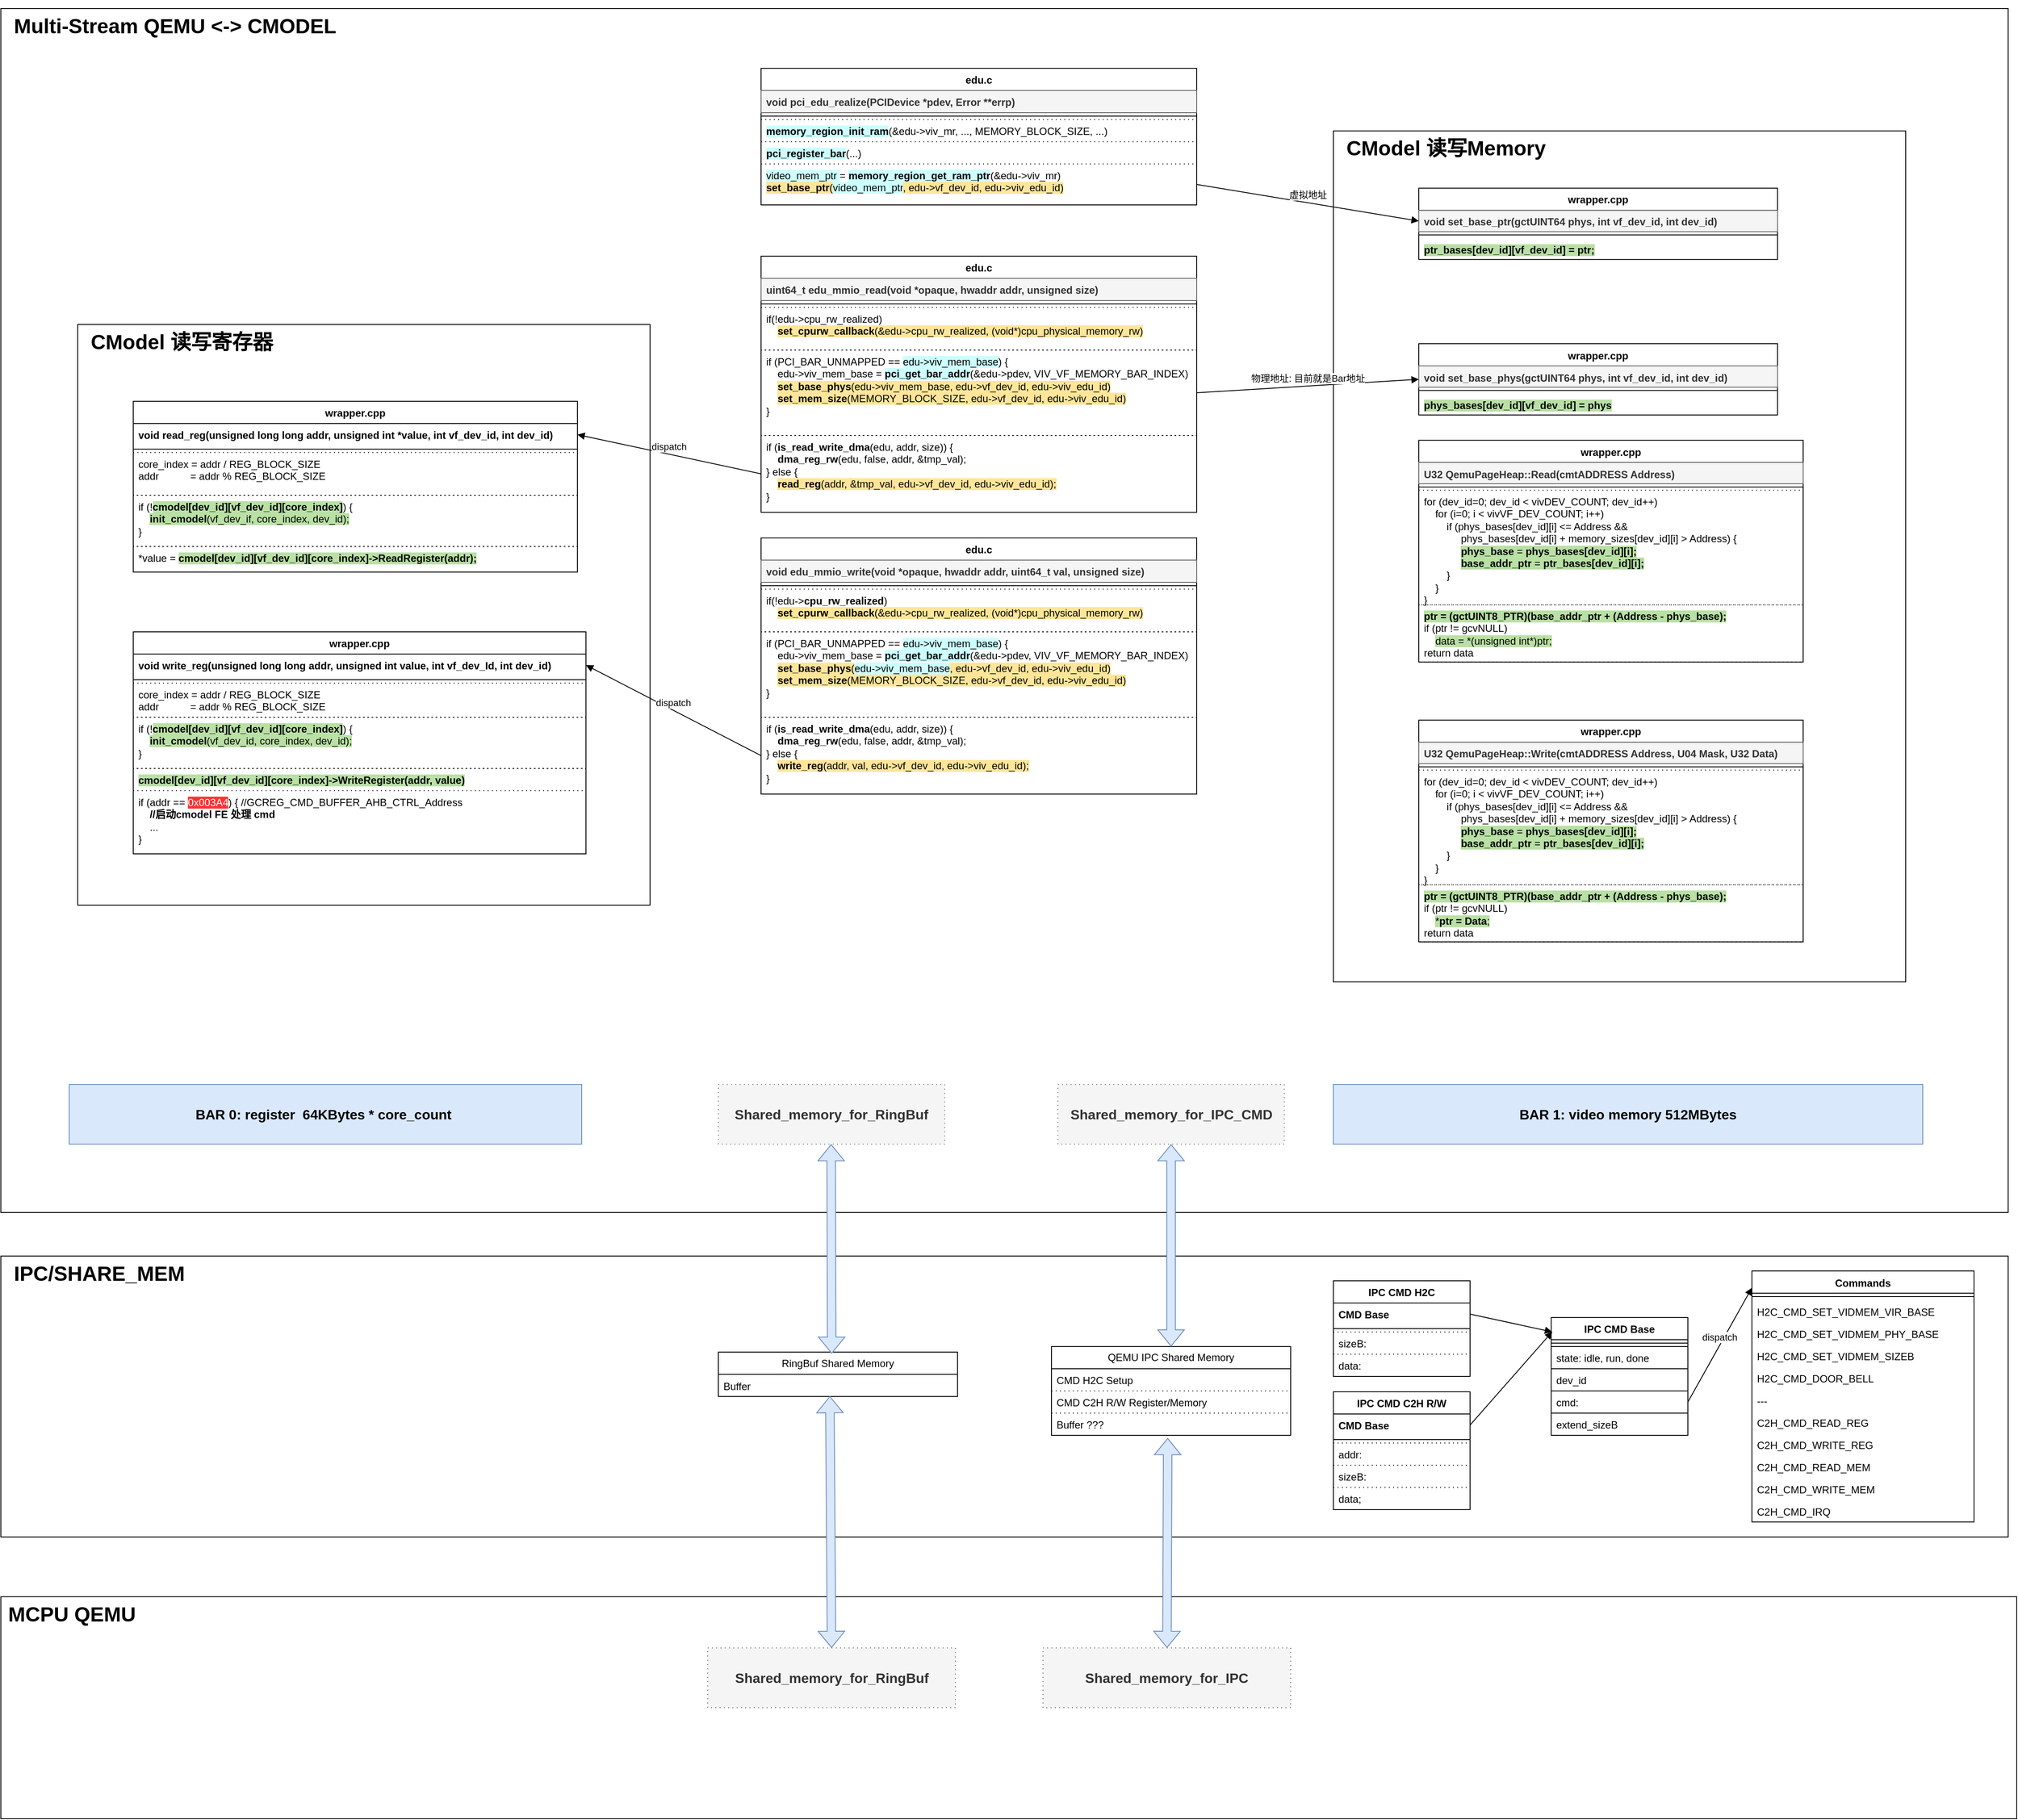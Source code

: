 <mxfile version="26.0.16">
  <diagram name="Page-1" id="O3RF_QSyXw5MkjXzJmDC">
    <mxGraphModel dx="3463" dy="3243" grid="1" gridSize="10" guides="1" tooltips="1" connect="1" arrows="1" fold="1" page="1" pageScale="1" pageWidth="850" pageHeight="1100" math="0" shadow="0">
      <root>
        <mxCell id="0" />
        <mxCell id="1" parent="0" />
        <mxCell id="B6jd7QzCgzBGUs_DWfSZ-144" value="&lt;b&gt;&lt;font style=&quot;font-size: 24px;&quot;&gt;&amp;nbsp; IPC/SHARE_MEM&lt;/font&gt;&lt;/b&gt;" style="html=1;whiteSpace=wrap;align=left;verticalAlign=top;" vertex="1" parent="1">
          <mxGeometry y="1271" width="2350" height="329" as="geometry" />
        </mxCell>
        <mxCell id="B6jd7QzCgzBGUs_DWfSZ-12" value="&lt;font style=&quot;font-size: 24px;&quot;&gt;&lt;b&gt;&amp;nbsp; Multi-Stream QEMU &amp;lt;-&amp;gt; CMODEL&lt;/b&gt;&lt;/font&gt;" style="html=1;whiteSpace=wrap;align=left;verticalAlign=top;movable=1;resizable=1;rotatable=1;deletable=1;editable=1;locked=0;connectable=1;" vertex="1" parent="1">
          <mxGeometry y="-190" width="2350" height="1410" as="geometry" />
        </mxCell>
        <mxCell id="B6jd7QzCgzBGUs_DWfSZ-2" value="edu.c" style="swimlane;fontStyle=1;align=center;verticalAlign=top;childLayout=stackLayout;horizontal=1;startSize=26;horizontalStack=0;resizeParent=1;resizeParentMax=0;resizeLast=0;collapsible=1;marginBottom=0;whiteSpace=wrap;html=1;" vertex="1" parent="1">
          <mxGeometry x="890" y="100" width="510" height="300" as="geometry" />
        </mxCell>
        <mxCell id="B6jd7QzCgzBGUs_DWfSZ-3" value="&lt;b&gt;uint64_t edu_mmio_read(void *opaque, hwaddr addr, unsigned size)&amp;nbsp;&lt;/b&gt;" style="text;strokeColor=#666666;fillColor=#f5f5f5;align=left;verticalAlign=top;spacingLeft=4;spacingRight=4;overflow=hidden;rotatable=0;points=[[0,0.5],[1,0.5]];portConstraint=eastwest;whiteSpace=wrap;html=1;fontColor=#333333;" vertex="1" parent="B6jd7QzCgzBGUs_DWfSZ-2">
          <mxGeometry y="26" width="510" height="26" as="geometry" />
        </mxCell>
        <mxCell id="B6jd7QzCgzBGUs_DWfSZ-4" value="" style="line;strokeWidth=1;fillColor=none;align=left;verticalAlign=middle;spacingTop=-1;spacingLeft=3;spacingRight=3;rotatable=0;labelPosition=right;points=[];portConstraint=eastwest;strokeColor=inherit;" vertex="1" parent="B6jd7QzCgzBGUs_DWfSZ-2">
          <mxGeometry y="52" width="510" height="8" as="geometry" />
        </mxCell>
        <mxCell id="B6jd7QzCgzBGUs_DWfSZ-6" value="if(!edu-&amp;gt;cpu_rw_realized)&amp;nbsp;&lt;div&gt;&amp;nbsp; &amp;nbsp; &lt;span style=&quot;background-color: rgb(255, 229, 153);&quot;&gt;&lt;b style=&quot;&quot;&gt;set_cpurw_callback&lt;/b&gt;(&amp;amp;edu-&amp;gt;cpu_rw_realized, (void*)cpu_physical_memory_rw)&lt;/span&gt;&lt;/div&gt;" style="text;strokeColor=default;fillColor=none;align=left;verticalAlign=top;spacingLeft=4;spacingRight=4;overflow=hidden;rotatable=0;points=[[0,0.5],[1,0.5]];portConstraint=eastwest;whiteSpace=wrap;html=1;dashed=1;dashPattern=1 4;" vertex="1" parent="B6jd7QzCgzBGUs_DWfSZ-2">
          <mxGeometry y="60" width="510" height="50" as="geometry" />
        </mxCell>
        <mxCell id="B6jd7QzCgzBGUs_DWfSZ-5" value="if (PCI_BAR_UNMAPPED == &lt;span style=&quot;background-color: light-dark(rgb(204, 255, 255), rgb(33, 66, 16));&quot;&gt;edu-&amp;gt;viv_mem_base&lt;/span&gt;) {&lt;div&gt;&amp;nbsp; &amp;nbsp; &lt;span&gt;edu-&amp;gt;viv_mem_base = &lt;b style=&quot;background-color: light-dark(rgb(204, 255, 255), rgb(33, 66, 16));&quot;&gt;pci_get_bar_addr&lt;/b&gt;(&amp;amp;edu-&amp;gt;pdev, VIV_VF_MEMORY_BAR_INDEX)&lt;br&gt;&lt;span&gt;&amp;nbsp; &amp;nbsp; &lt;span style=&quot;background-color: rgb(255, 229, 153);&quot;&gt;&lt;b&gt;set_base_phys&lt;/b&gt;(edu-&amp;gt;viv_mem_base, edu-&amp;gt;vf_dev_id, edu-&amp;gt;viv_edu_id)&lt;/span&gt;&lt;/span&gt;&lt;/span&gt;&lt;/div&gt;&lt;div&gt;&amp;nbsp; &amp;nbsp; &lt;span style=&quot;background-color: rgb(255, 229, 153);&quot;&gt;&lt;b&gt;set_mem_size&lt;/b&gt;(MEMORY_BLOCK_SIZE, edu-&amp;gt;vf_dev_id, edu-&amp;gt;viv_edu_id)&lt;/span&gt;&lt;/div&gt;&lt;div&gt;}&lt;/div&gt;" style="text;strokeColor=default;fillColor=none;align=left;verticalAlign=top;spacingLeft=4;spacingRight=4;overflow=hidden;rotatable=0;points=[[0,0.5],[1,0.5]];portConstraint=eastwest;whiteSpace=wrap;html=1;dashed=1;dashPattern=1 4;" vertex="1" parent="B6jd7QzCgzBGUs_DWfSZ-2">
          <mxGeometry y="110" width="510" height="100" as="geometry" />
        </mxCell>
        <mxCell id="B6jd7QzCgzBGUs_DWfSZ-7" value="if (&lt;b&gt;is_read_write_dma&lt;/b&gt;(edu, addr, size)) {&lt;div&gt;&amp;nbsp; &amp;nbsp; &lt;b&gt;dma_reg_rw&lt;/b&gt;(edu, false, addr, &amp;amp;tmp_val);&lt;/div&gt;&lt;div&gt;} else {&lt;/div&gt;&lt;div&gt;&amp;nbsp; &amp;nbsp; &lt;span style=&quot;background-color: rgb(255, 229, 153);&quot;&gt;&lt;b style=&quot;&quot;&gt;read_reg&lt;/b&gt;(addr, &amp;amp;tmp_val, edu-&amp;gt;vf_dev_id, edu-&amp;gt;viv_edu_id);&lt;/span&gt;&lt;/div&gt;&lt;div&gt;}&lt;/div&gt;&lt;div&gt;&lt;br&gt;&lt;/div&gt;&lt;div&gt;&lt;br&gt;&lt;/div&gt;" style="text;strokeColor=default;fillColor=none;align=left;verticalAlign=top;spacingLeft=4;spacingRight=4;overflow=hidden;rotatable=0;points=[[0,0.5],[1,0.5]];portConstraint=eastwest;whiteSpace=wrap;html=1;dashed=1;dashPattern=1 4;" vertex="1" parent="B6jd7QzCgzBGUs_DWfSZ-2">
          <mxGeometry y="210" width="510" height="90" as="geometry" />
        </mxCell>
        <mxCell id="B6jd7QzCgzBGUs_DWfSZ-15" value="edu.c" style="swimlane;fontStyle=1;align=center;verticalAlign=top;childLayout=stackLayout;horizontal=1;startSize=26;horizontalStack=0;resizeParent=1;resizeParentMax=0;resizeLast=0;collapsible=1;marginBottom=0;whiteSpace=wrap;html=1;" vertex="1" parent="1">
          <mxGeometry x="890" y="430" width="510" height="300" as="geometry" />
        </mxCell>
        <mxCell id="B6jd7QzCgzBGUs_DWfSZ-16" value="&lt;b&gt;void edu_mmio_write(void *opaque, hwaddr addr, uint64_t val, unsigned size)&amp;nbsp;&lt;/b&gt;" style="text;strokeColor=#666666;fillColor=#f5f5f5;align=left;verticalAlign=top;spacingLeft=4;spacingRight=4;overflow=hidden;rotatable=0;points=[[0,0.5],[1,0.5]];portConstraint=eastwest;whiteSpace=wrap;html=1;fontColor=#333333;" vertex="1" parent="B6jd7QzCgzBGUs_DWfSZ-15">
          <mxGeometry y="26" width="510" height="26" as="geometry" />
        </mxCell>
        <mxCell id="B6jd7QzCgzBGUs_DWfSZ-17" value="" style="line;strokeWidth=1;fillColor=none;align=left;verticalAlign=middle;spacingTop=-1;spacingLeft=3;spacingRight=3;rotatable=0;labelPosition=right;points=[];portConstraint=eastwest;strokeColor=inherit;" vertex="1" parent="B6jd7QzCgzBGUs_DWfSZ-15">
          <mxGeometry y="52" width="510" height="8" as="geometry" />
        </mxCell>
        <mxCell id="B6jd7QzCgzBGUs_DWfSZ-18" value="if(!edu-&amp;gt;&lt;b&gt;cpu_rw_realized&lt;/b&gt;)&amp;nbsp;&lt;div&gt;&amp;nbsp; &amp;nbsp; &lt;span style=&quot;background-color: rgb(255, 229, 153);&quot;&gt;&lt;b style=&quot;&quot;&gt;set_cpurw_callback&lt;/b&gt;(&amp;amp;edu-&amp;gt;cpu_rw_realized, (void*)cpu_physical_memory_rw)&lt;/span&gt;&lt;/div&gt;" style="text;strokeColor=default;fillColor=none;align=left;verticalAlign=top;spacingLeft=4;spacingRight=4;overflow=hidden;rotatable=0;points=[[0,0.5],[1,0.5]];portConstraint=eastwest;whiteSpace=wrap;html=1;dashed=1;dashPattern=1 4;" vertex="1" parent="B6jd7QzCgzBGUs_DWfSZ-15">
          <mxGeometry y="60" width="510" height="50" as="geometry" />
        </mxCell>
        <mxCell id="B6jd7QzCgzBGUs_DWfSZ-19" value="if (PCI_BAR_UNMAPPED == &lt;span style=&quot;background-color: light-dark(rgb(204, 255, 255), rgb(33, 66, 16));&quot;&gt;edu-&amp;gt;viv_mem_base&lt;/span&gt;) {&lt;div&gt;&amp;nbsp; &amp;nbsp; &lt;span&gt;edu-&amp;gt;viv_mem_base = &lt;b style=&quot;background-color: light-dark(rgb(204, 255, 255), rgb(33, 66, 16));&quot;&gt;pci_get_bar_addr&lt;/b&gt;(&amp;amp;edu-&amp;gt;pdev, VIV_VF_MEMORY_BAR_INDEX)&lt;br&gt;&amp;nbsp; &amp;nbsp; &lt;span style=&quot;background-color: rgb(255, 229, 153);&quot;&gt;&lt;b&gt;set_base_phys&lt;/b&gt;(&lt;/span&gt;&lt;span style=&quot;background-color: light-dark(rgb(204, 255, 255), rgb(33, 66, 16));&quot;&gt;edu-&amp;gt;viv_mem_base&lt;/span&gt;&lt;span style=&quot;background-color: rgb(255, 229, 153);&quot;&gt;, edu-&amp;gt;vf_dev_id, edu-&amp;gt;viv_edu_id)&lt;/span&gt;&lt;/span&gt;&lt;/div&gt;&lt;div&gt;&amp;nbsp; &amp;nbsp; &lt;span style=&quot;background-color: rgb(255, 229, 153);&quot;&gt;&lt;b&gt;set_mem_size&lt;/b&gt;(MEMORY_BLOCK_SIZE, edu-&amp;gt;vf_dev_id, edu-&amp;gt;viv_edu_id)&lt;/span&gt;&lt;/div&gt;&lt;div&gt;}&lt;/div&gt;" style="text;strokeColor=default;fillColor=none;align=left;verticalAlign=top;spacingLeft=4;spacingRight=4;overflow=hidden;rotatable=0;points=[[0,0.5],[1,0.5]];portConstraint=eastwest;whiteSpace=wrap;html=1;dashed=1;dashPattern=1 4;" vertex="1" parent="B6jd7QzCgzBGUs_DWfSZ-15">
          <mxGeometry y="110" width="510" height="100" as="geometry" />
        </mxCell>
        <mxCell id="B6jd7QzCgzBGUs_DWfSZ-20" value="if (&lt;b&gt;is_read_write_dma&lt;/b&gt;(edu, addr, size)) {&lt;div&gt;&amp;nbsp; &amp;nbsp; &lt;b&gt;dma_reg_rw&lt;/b&gt;(edu, false, addr, &amp;amp;tmp_val);&lt;/div&gt;&lt;div&gt;} else {&lt;/div&gt;&lt;div&gt;&amp;nbsp; &amp;nbsp; &lt;span style=&quot;background-color: rgb(255, 229, 153);&quot;&gt;&lt;b style=&quot;&quot;&gt;write_reg&lt;/b&gt;(addr, val, edu-&amp;gt;vf_dev_id, edu-&amp;gt;viv_edu_id);&lt;/span&gt;&lt;/div&gt;&lt;div&gt;}&lt;/div&gt;&lt;div&gt;&lt;br&gt;&lt;/div&gt;&lt;div&gt;&lt;br&gt;&lt;/div&gt;" style="text;strokeColor=default;fillColor=none;align=left;verticalAlign=top;spacingLeft=4;spacingRight=4;overflow=hidden;rotatable=0;points=[[0,0.5],[1,0.5]];portConstraint=eastwest;whiteSpace=wrap;html=1;dashed=1;dashPattern=1 4;" vertex="1" parent="B6jd7QzCgzBGUs_DWfSZ-15">
          <mxGeometry y="210" width="510" height="90" as="geometry" />
        </mxCell>
        <mxCell id="B6jd7QzCgzBGUs_DWfSZ-52" value="&lt;font style=&quot;font-size: 16px;&quot;&gt;&lt;b&gt;BAR 0: register&amp;nbsp; 64KBytes * core_count&amp;nbsp;&lt;/b&gt;&lt;/font&gt;" style="html=1;whiteSpace=wrap;fillColor=#dae8fc;strokeColor=#6c8ebf;" vertex="1" parent="1">
          <mxGeometry x="80" y="1070" width="600" height="70" as="geometry" />
        </mxCell>
        <mxCell id="B6jd7QzCgzBGUs_DWfSZ-53" value="&lt;font style=&quot;font-size: 16px;&quot;&gt;&lt;b&gt;BAR 1: video memory 512MBytes&lt;/b&gt;&lt;/font&gt;" style="html=1;whiteSpace=wrap;fillColor=#dae8fc;strokeColor=#6c8ebf;" vertex="1" parent="1">
          <mxGeometry x="1560" y="1070" width="690" height="70" as="geometry" />
        </mxCell>
        <mxCell id="B6jd7QzCgzBGUs_DWfSZ-55" value="edu.c" style="swimlane;fontStyle=1;align=center;verticalAlign=top;childLayout=stackLayout;horizontal=1;startSize=26;horizontalStack=0;resizeParent=1;resizeParentMax=0;resizeLast=0;collapsible=1;marginBottom=0;whiteSpace=wrap;html=1;" vertex="1" parent="1">
          <mxGeometry x="890" y="-120" width="510" height="160" as="geometry" />
        </mxCell>
        <mxCell id="B6jd7QzCgzBGUs_DWfSZ-56" value="&lt;b&gt;void pci_edu_realize(PCIDevice *pdev, Error **errp)&lt;/b&gt;" style="text;strokeColor=#666666;fillColor=#f5f5f5;align=left;verticalAlign=top;spacingLeft=4;spacingRight=4;overflow=hidden;rotatable=0;points=[[0,0.5],[1,0.5]];portConstraint=eastwest;whiteSpace=wrap;html=1;fontColor=#333333;" vertex="1" parent="B6jd7QzCgzBGUs_DWfSZ-55">
          <mxGeometry y="26" width="510" height="26" as="geometry" />
        </mxCell>
        <mxCell id="B6jd7QzCgzBGUs_DWfSZ-57" value="" style="line;strokeWidth=1;fillColor=none;align=left;verticalAlign=middle;spacingTop=-1;spacingLeft=3;spacingRight=3;rotatable=0;labelPosition=right;points=[];portConstraint=eastwest;strokeColor=inherit;" vertex="1" parent="B6jd7QzCgzBGUs_DWfSZ-55">
          <mxGeometry y="52" width="510" height="8" as="geometry" />
        </mxCell>
        <mxCell id="B6jd7QzCgzBGUs_DWfSZ-58" value="&lt;span style=&quot;background-color: light-dark(rgb(204, 255, 255), rgb(33, 66, 16));&quot;&gt;&lt;b&gt;memory_region_init_ram&lt;/b&gt;&lt;/span&gt;(&amp;amp;edu-&amp;gt;viv_mr, ..., MEMORY_BLOCK_SIZE, ...)" style="text;strokeColor=default;fillColor=none;align=left;verticalAlign=top;spacingLeft=4;spacingRight=4;overflow=hidden;rotatable=0;points=[[0,0.5],[1,0.5]];portConstraint=eastwest;whiteSpace=wrap;html=1;dashed=1;dashPattern=1 4;" vertex="1" parent="B6jd7QzCgzBGUs_DWfSZ-55">
          <mxGeometry y="60" width="510" height="26" as="geometry" />
        </mxCell>
        <mxCell id="B6jd7QzCgzBGUs_DWfSZ-59" value="&lt;b style=&quot;background-color: light-dark(rgb(204, 255, 255), rgb(33, 66, 16));&quot;&gt;pci_register_bar&lt;/b&gt;(...)" style="text;strokeColor=default;fillColor=none;align=left;verticalAlign=top;spacingLeft=4;spacingRight=4;overflow=hidden;rotatable=0;points=[[0,0.5],[1,0.5]];portConstraint=eastwest;whiteSpace=wrap;html=1;dashed=1;dashPattern=1 4;" vertex="1" parent="B6jd7QzCgzBGUs_DWfSZ-55">
          <mxGeometry y="86" width="510" height="26" as="geometry" />
        </mxCell>
        <mxCell id="B6jd7QzCgzBGUs_DWfSZ-60" value="&lt;span style=&quot;background-color: light-dark(rgb(204, 255, 255), rgb(33, 66, 16));&quot;&gt;video_mem_ptr &lt;/span&gt;= &lt;span style=&quot;background-color: light-dark(rgb(204, 255, 255), rgb(33, 66, 16));&quot;&gt;&lt;b&gt;memory_region_get_ram_ptr&lt;/b&gt;&lt;/span&gt;(&amp;amp;edu-&amp;gt;viv_mr)&lt;div&gt;&lt;span style=&quot;background-color: rgb(255, 229, 153);&quot;&gt;&lt;b style=&quot;&quot;&gt;set_base_ptr&lt;/b&gt;(&lt;/span&gt;&lt;span style=&quot;background-color: light-dark(rgb(204, 255, 255), rgb(33, 66, 16));&quot;&gt;video_mem_ptr&lt;/span&gt;&lt;span style=&quot;background-color: rgb(255, 229, 153);&quot;&gt;, edu-&amp;gt;vf_dev_id, edu-&amp;gt;viv_edu_id)&lt;/span&gt;&lt;/div&gt;" style="text;strokeColor=default;fillColor=none;align=left;verticalAlign=top;spacingLeft=4;spacingRight=4;overflow=hidden;rotatable=0;points=[[0,0.5],[1,0.5]];portConstraint=eastwest;whiteSpace=wrap;html=1;dashed=1;dashPattern=1 4;" vertex="1" parent="B6jd7QzCgzBGUs_DWfSZ-55">
          <mxGeometry y="112" width="510" height="48" as="geometry" />
        </mxCell>
        <mxCell id="B6jd7QzCgzBGUs_DWfSZ-76" value="&lt;b&gt;&lt;font style=&quot;font-size: 24px;&quot;&gt;&amp;nbsp;MCPU QEMU&lt;/font&gt;&lt;/b&gt;" style="html=1;whiteSpace=wrap;align=left;verticalAlign=top;" vertex="1" parent="1">
          <mxGeometry y="1670" width="2360" height="260" as="geometry" />
        </mxCell>
        <mxCell id="B6jd7QzCgzBGUs_DWfSZ-78" value="QEMU IPC Shared Memory" style="swimlane;fontStyle=0;childLayout=stackLayout;horizontal=1;startSize=26;horizontalStack=0;resizeParent=1;resizeParentMax=0;resizeLast=0;collapsible=1;marginBottom=0;whiteSpace=wrap;html=1;" vertex="1" parent="1">
          <mxGeometry x="1230" y="1377" width="280" height="104" as="geometry" />
        </mxCell>
        <mxCell id="B6jd7QzCgzBGUs_DWfSZ-79" value="CMD H2C Setup" style="text;strokeColor=default;fillColor=none;align=left;verticalAlign=top;spacingLeft=4;spacingRight=4;overflow=hidden;rotatable=0;points=[[0,0.5],[1,0.5]];portConstraint=eastwest;whiteSpace=wrap;html=1;dashed=1;dashPattern=1 4;" vertex="1" parent="B6jd7QzCgzBGUs_DWfSZ-78">
          <mxGeometry y="26" width="280" height="26" as="geometry" />
        </mxCell>
        <mxCell id="B6jd7QzCgzBGUs_DWfSZ-82" value="CMD C2H R/W Register/Memory" style="text;strokeColor=default;fillColor=none;align=left;verticalAlign=top;spacingLeft=4;spacingRight=4;overflow=hidden;rotatable=0;points=[[0,0.5],[1,0.5]];portConstraint=eastwest;whiteSpace=wrap;html=1;dashed=1;dashPattern=1 4;" vertex="1" parent="B6jd7QzCgzBGUs_DWfSZ-78">
          <mxGeometry y="52" width="280" height="26" as="geometry" />
        </mxCell>
        <mxCell id="B6jd7QzCgzBGUs_DWfSZ-81" value="Buffer ???" style="text;strokeColor=default;fillColor=none;align=left;verticalAlign=top;spacingLeft=4;spacingRight=4;overflow=hidden;rotatable=0;points=[[0,0.5],[1,0.5]];portConstraint=eastwest;whiteSpace=wrap;html=1;dashed=1;dashPattern=1 4;" vertex="1" parent="B6jd7QzCgzBGUs_DWfSZ-78">
          <mxGeometry y="78" width="280" height="26" as="geometry" />
        </mxCell>
        <mxCell id="B6jd7QzCgzBGUs_DWfSZ-38" value="&lt;font style=&quot;font-size: 24px;&quot;&gt;&lt;b&gt;&amp;nbsp; CModel 读写寄存器&lt;/b&gt;&lt;/font&gt;" style="html=1;whiteSpace=wrap;movable=1;resizable=1;rotatable=1;deletable=1;editable=1;locked=0;connectable=1;align=left;verticalAlign=top;" vertex="1" parent="1">
          <mxGeometry x="90" y="180" width="670" height="680" as="geometry" />
        </mxCell>
        <mxCell id="B6jd7QzCgzBGUs_DWfSZ-22" value="wrapper.cpp" style="swimlane;fontStyle=1;align=center;verticalAlign=top;childLayout=stackLayout;horizontal=1;startSize=26;horizontalStack=0;resizeParent=1;resizeParentMax=0;resizeLast=0;collapsible=1;marginBottom=0;whiteSpace=wrap;html=1;" vertex="1" parent="1">
          <mxGeometry x="155" y="270" width="520" height="200" as="geometry" />
        </mxCell>
        <mxCell id="B6jd7QzCgzBGUs_DWfSZ-23" value="&lt;b&gt;void read_reg(unsigned long long addr, unsigned int *value, int vf_dev_id, int dev_id)&lt;/b&gt;" style="text;strokeColor=none;fillColor=none;align=left;verticalAlign=top;spacingLeft=4;spacingRight=4;overflow=hidden;rotatable=0;points=[[0,0.5],[1,0.5]];portConstraint=eastwest;whiteSpace=wrap;html=1;" vertex="1" parent="B6jd7QzCgzBGUs_DWfSZ-22">
          <mxGeometry y="26" width="520" height="26" as="geometry" />
        </mxCell>
        <mxCell id="B6jd7QzCgzBGUs_DWfSZ-24" value="" style="line;strokeWidth=1;fillColor=none;align=left;verticalAlign=middle;spacingTop=-1;spacingLeft=3;spacingRight=3;rotatable=0;labelPosition=right;points=[];portConstraint=eastwest;strokeColor=inherit;" vertex="1" parent="B6jd7QzCgzBGUs_DWfSZ-22">
          <mxGeometry y="52" width="520" height="8" as="geometry" />
        </mxCell>
        <mxCell id="B6jd7QzCgzBGUs_DWfSZ-25" value="core_index = addr / REG_BLOCK_SIZE&lt;div&gt;addr&amp;nbsp; &amp;nbsp; &amp;nbsp; &amp;nbsp; &amp;nbsp; &amp;nbsp;= addr % REG_BLOCK_SIZE&lt;/div&gt;" style="text;strokeColor=default;fillColor=none;align=left;verticalAlign=top;spacingLeft=4;spacingRight=4;overflow=hidden;rotatable=0;points=[[0,0.5],[1,0.5]];portConstraint=eastwest;whiteSpace=wrap;html=1;dashed=1;dashPattern=1 4;" vertex="1" parent="B6jd7QzCgzBGUs_DWfSZ-22">
          <mxGeometry y="60" width="520" height="50" as="geometry" />
        </mxCell>
        <mxCell id="B6jd7QzCgzBGUs_DWfSZ-26" value="if (!&lt;b style=&quot;background-color: rgb(185, 224, 165);&quot;&gt;cmodel[dev_id][vf_dev_id][core_index]&lt;/b&gt;) {&lt;div&gt;&amp;nbsp; &amp;nbsp; &lt;span style=&quot;background-color: rgb(185, 224, 165);&quot;&gt;&lt;b&gt;init_cmodel&lt;/b&gt;(vf_dev_if, core_index, dev_id);&lt;/span&gt;&lt;/div&gt;&lt;div&gt;}&lt;/div&gt;" style="text;strokeColor=default;fillColor=none;align=left;verticalAlign=top;spacingLeft=4;spacingRight=4;overflow=hidden;rotatable=0;points=[[0,0.5],[1,0.5]];portConstraint=eastwest;whiteSpace=wrap;html=1;dashed=1;dashPattern=1 4;" vertex="1" parent="B6jd7QzCgzBGUs_DWfSZ-22">
          <mxGeometry y="110" width="520" height="60" as="geometry" />
        </mxCell>
        <mxCell id="B6jd7QzCgzBGUs_DWfSZ-28" value="*value = &lt;font style=&quot;color: rgb(0, 0, 0); background-color: rgb(185, 224, 165);&quot;&gt;&lt;b&gt;cmodel[dev_id][vf_dev_id][core_index]-&amp;gt;ReadRegister(addr);&lt;/b&gt;&lt;/font&gt;" style="text;strokeColor=default;fillColor=none;align=left;verticalAlign=top;spacingLeft=4;spacingRight=4;overflow=hidden;rotatable=0;points=[[0,0.5],[1,0.5]];portConstraint=eastwest;whiteSpace=wrap;html=1;dashed=1;dashPattern=1 4;" vertex="1" parent="B6jd7QzCgzBGUs_DWfSZ-22">
          <mxGeometry y="170" width="520" height="30" as="geometry" />
        </mxCell>
        <mxCell id="B6jd7QzCgzBGUs_DWfSZ-30" value="wrapper.cpp" style="swimlane;fontStyle=1;align=center;verticalAlign=top;childLayout=stackLayout;horizontal=1;startSize=26;horizontalStack=0;resizeParent=1;resizeParentMax=0;resizeLast=0;collapsible=1;marginBottom=0;whiteSpace=wrap;html=1;" vertex="1" parent="1">
          <mxGeometry x="155" y="540" width="530" height="260" as="geometry" />
        </mxCell>
        <mxCell id="B6jd7QzCgzBGUs_DWfSZ-31" value="&lt;b&gt;void write_reg(unsigned long long addr, unsigned int value, int vf_dev_Id, int dev_id)&lt;/b&gt;" style="text;strokeColor=none;fillColor=none;align=left;verticalAlign=top;spacingLeft=4;spacingRight=4;overflow=hidden;rotatable=0;points=[[0,0.5],[1,0.5]];portConstraint=eastwest;whiteSpace=wrap;html=1;" vertex="1" parent="B6jd7QzCgzBGUs_DWfSZ-30">
          <mxGeometry y="26" width="530" height="26" as="geometry" />
        </mxCell>
        <mxCell id="B6jd7QzCgzBGUs_DWfSZ-32" value="" style="line;strokeWidth=1;fillColor=none;align=left;verticalAlign=middle;spacingTop=-1;spacingLeft=3;spacingRight=3;rotatable=0;labelPosition=right;points=[];portConstraint=eastwest;strokeColor=inherit;" vertex="1" parent="B6jd7QzCgzBGUs_DWfSZ-30">
          <mxGeometry y="52" width="530" height="8" as="geometry" />
        </mxCell>
        <mxCell id="B6jd7QzCgzBGUs_DWfSZ-33" value="core_index = addr / REG_BLOCK_SIZE&lt;div&gt;addr&amp;nbsp; &amp;nbsp; &amp;nbsp; &amp;nbsp; &amp;nbsp; &amp;nbsp;= addr % REG_BLOCK_SIZE&lt;/div&gt;" style="text;strokeColor=default;fillColor=none;align=left;verticalAlign=top;spacingLeft=4;spacingRight=4;overflow=hidden;rotatable=0;points=[[0,0.5],[1,0.5]];portConstraint=eastwest;whiteSpace=wrap;html=1;dashed=1;dashPattern=1 4;" vertex="1" parent="B6jd7QzCgzBGUs_DWfSZ-30">
          <mxGeometry y="60" width="530" height="40" as="geometry" />
        </mxCell>
        <mxCell id="B6jd7QzCgzBGUs_DWfSZ-35" value="if (!&lt;b style=&quot;background-color: rgb(185, 224, 165);&quot;&gt;cmodel[dev_id][vf_dev_id][core_index]&lt;/b&gt;) {&lt;br&gt;&amp;nbsp; &amp;nbsp; &lt;span style=&quot;background-color: rgb(185, 224, 165);&quot;&gt;&lt;b style=&quot;&quot;&gt;init_cmodel&lt;/b&gt;(vf_dev_id, core_index, dev_id);&lt;/span&gt;&lt;br&gt;}" style="text;strokeColor=default;fillColor=none;align=left;verticalAlign=top;spacingLeft=4;spacingRight=4;overflow=hidden;rotatable=0;points=[[0,0.5],[1,0.5]];portConstraint=eastwest;whiteSpace=wrap;html=1;dashed=1;dashPattern=1 4;" vertex="1" parent="B6jd7QzCgzBGUs_DWfSZ-30">
          <mxGeometry y="100" width="530" height="60" as="geometry" />
        </mxCell>
        <mxCell id="B6jd7QzCgzBGUs_DWfSZ-36" value="&lt;b style=&quot;background-color: rgb(185, 224, 165);&quot;&gt;cmodel[dev_id][vf_dev_id][core_index]-&amp;gt;WriteRegister(addr, value)&lt;/b&gt;" style="text;strokeColor=default;fillColor=none;align=left;verticalAlign=top;spacingLeft=4;spacingRight=4;overflow=hidden;rotatable=0;points=[[0,0.5],[1,0.5]];portConstraint=eastwest;whiteSpace=wrap;html=1;dashed=1;dashPattern=1 4;" vertex="1" parent="B6jd7QzCgzBGUs_DWfSZ-30">
          <mxGeometry y="160" width="530" height="26" as="geometry" />
        </mxCell>
        <mxCell id="B6jd7QzCgzBGUs_DWfSZ-37" value="if (addr == &lt;span style=&quot;background-color: rgb(255, 51, 51);&quot;&gt;&lt;font style=&quot;color: rgb(255, 255, 255);&quot;&gt;0x003A4&lt;/font&gt;&lt;/span&gt;) { //GCREG_CMD_BUFFER_AHB_CTRL_Address&lt;div&gt;&amp;nbsp; &amp;nbsp; &lt;b&gt;//启动cmodel FE 处理 cmd&lt;/b&gt;&lt;/div&gt;&lt;div&gt;&amp;nbsp; &amp;nbsp; ...&lt;/div&gt;&lt;div&gt;}&lt;/div&gt;" style="text;strokeColor=default;fillColor=none;align=left;verticalAlign=top;spacingLeft=4;spacingRight=4;overflow=hidden;rotatable=0;points=[[0,0.5],[1,0.5]];portConstraint=eastwest;whiteSpace=wrap;html=1;dashed=1;dashPattern=1 4;" vertex="1" parent="B6jd7QzCgzBGUs_DWfSZ-30">
          <mxGeometry y="186" width="530" height="74" as="geometry" />
        </mxCell>
        <mxCell id="B6jd7QzCgzBGUs_DWfSZ-88" value="" style="group" vertex="1" connectable="0" parent="1">
          <mxGeometry x="1560" y="-200" width="670" height="1150" as="geometry" />
        </mxCell>
        <mxCell id="B6jd7QzCgzBGUs_DWfSZ-70" value="&lt;font style=&quot;font-size: 24px;&quot;&gt;&lt;b&gt;&amp;nbsp; CModel 读写Memory&lt;/b&gt;&lt;/font&gt;" style="html=1;whiteSpace=wrap;movable=1;resizable=1;rotatable=1;deletable=1;editable=1;locked=0;connectable=1;align=left;verticalAlign=top;" vertex="1" parent="B6jd7QzCgzBGUs_DWfSZ-88">
          <mxGeometry y="153.333" width="670" height="996.667" as="geometry" />
        </mxCell>
        <mxCell id="B6jd7QzCgzBGUs_DWfSZ-39" value="wrapper.cpp" style="swimlane;fontStyle=1;align=center;verticalAlign=top;childLayout=stackLayout;horizontal=1;startSize=26;horizontalStack=0;resizeParent=1;resizeParentMax=0;resizeLast=0;collapsible=1;marginBottom=0;whiteSpace=wrap;html=1;" vertex="1" parent="B6jd7QzCgzBGUs_DWfSZ-88">
          <mxGeometry x="100" y="402.5" width="420" height="83.5" as="geometry" />
        </mxCell>
        <mxCell id="B6jd7QzCgzBGUs_DWfSZ-40" value="&lt;b&gt;void set_base_phys(gctUINT64 phys, int vf_dev_id, int dev_id)&lt;/b&gt;" style="text;strokeColor=#666666;fillColor=#f5f5f5;align=left;verticalAlign=top;spacingLeft=4;spacingRight=4;overflow=hidden;rotatable=0;points=[[0,0.5],[1,0.5]];portConstraint=eastwest;whiteSpace=wrap;html=1;fontColor=#333333;" vertex="1" parent="B6jd7QzCgzBGUs_DWfSZ-39">
          <mxGeometry y="26" width="420" height="24.917" as="geometry" />
        </mxCell>
        <mxCell id="B6jd7QzCgzBGUs_DWfSZ-41" value="" style="line;strokeWidth=1;fillColor=none;align=left;verticalAlign=middle;spacingTop=-1;spacingLeft=3;spacingRight=3;rotatable=0;labelPosition=right;points=[];portConstraint=eastwest;strokeColor=inherit;" vertex="1" parent="B6jd7QzCgzBGUs_DWfSZ-39">
          <mxGeometry y="50.917" width="420" height="7.667" as="geometry" />
        </mxCell>
        <mxCell id="B6jd7QzCgzBGUs_DWfSZ-42" value="&lt;b&gt;&lt;font style=&quot;color: rgb(0, 0, 0); background-color: rgb(185, 224, 165);&quot;&gt;phys_bases[dev_id][vf_dev_id] = phys&lt;/font&gt;&lt;/b&gt;" style="text;strokeColor=none;fillColor=none;align=left;verticalAlign=top;spacingLeft=4;spacingRight=4;overflow=hidden;rotatable=0;points=[[0,0.5],[1,0.5]];portConstraint=eastwest;whiteSpace=wrap;html=1;" vertex="1" parent="B6jd7QzCgzBGUs_DWfSZ-39">
          <mxGeometry y="58.583" width="420" height="24.917" as="geometry" />
        </mxCell>
        <mxCell id="B6jd7QzCgzBGUs_DWfSZ-43" value="wrapper.cpp" style="swimlane;fontStyle=1;align=center;verticalAlign=top;childLayout=stackLayout;horizontal=1;startSize=26;horizontalStack=0;resizeParent=1;resizeParentMax=0;resizeLast=0;collapsible=1;marginBottom=0;whiteSpace=wrap;html=1;" vertex="1" parent="B6jd7QzCgzBGUs_DWfSZ-88">
          <mxGeometry x="100" y="220.417" width="420" height="83.5" as="geometry" />
        </mxCell>
        <mxCell id="B6jd7QzCgzBGUs_DWfSZ-44" value="&lt;b&gt;void set_base_ptr(gctUINT64 phys, int vf_dev_id, int dev_id)&lt;/b&gt;" style="text;strokeColor=#666666;fillColor=#f5f5f5;align=left;verticalAlign=top;spacingLeft=4;spacingRight=4;overflow=hidden;rotatable=0;points=[[0,0.5],[1,0.5]];portConstraint=eastwest;whiteSpace=wrap;html=1;fontColor=#333333;" vertex="1" parent="B6jd7QzCgzBGUs_DWfSZ-43">
          <mxGeometry y="26" width="420" height="24.917" as="geometry" />
        </mxCell>
        <mxCell id="B6jd7QzCgzBGUs_DWfSZ-45" value="" style="line;strokeWidth=1;fillColor=none;align=left;verticalAlign=middle;spacingTop=-1;spacingLeft=3;spacingRight=3;rotatable=0;labelPosition=right;points=[];portConstraint=eastwest;strokeColor=inherit;" vertex="1" parent="B6jd7QzCgzBGUs_DWfSZ-43">
          <mxGeometry y="50.917" width="420" height="7.667" as="geometry" />
        </mxCell>
        <mxCell id="B6jd7QzCgzBGUs_DWfSZ-46" value="&lt;b style=&quot;background-color: rgb(185, 224, 165);&quot;&gt;ptr_bases[dev_id][vf_dev_id] = ptr;&lt;/b&gt;" style="text;strokeColor=none;fillColor=none;align=left;verticalAlign=top;spacingLeft=4;spacingRight=4;overflow=hidden;rotatable=0;points=[[0,0.5],[1,0.5]];portConstraint=eastwest;whiteSpace=wrap;html=1;" vertex="1" parent="B6jd7QzCgzBGUs_DWfSZ-43">
          <mxGeometry y="58.583" width="420" height="24.917" as="geometry" />
        </mxCell>
        <mxCell id="B6jd7QzCgzBGUs_DWfSZ-62" value="wrapper.cpp" style="swimlane;fontStyle=1;align=center;verticalAlign=top;childLayout=stackLayout;horizontal=1;startSize=26;horizontalStack=0;resizeParent=1;resizeParentMax=0;resizeLast=0;collapsible=1;marginBottom=0;whiteSpace=wrap;html=1;" vertex="1" parent="B6jd7QzCgzBGUs_DWfSZ-88">
          <mxGeometry x="100" y="515.583" width="450" height="259.833" as="geometry" />
        </mxCell>
        <mxCell id="B6jd7QzCgzBGUs_DWfSZ-63" value="&lt;b&gt;U32 QemuPageHeap::Read(cmtADDRESS Address)&lt;/b&gt;" style="text;strokeColor=#666666;fillColor=#f5f5f5;align=left;verticalAlign=top;spacingLeft=4;spacingRight=4;overflow=hidden;rotatable=0;points=[[0,0.5],[1,0.5]];portConstraint=eastwest;whiteSpace=wrap;html=1;fontColor=#333333;" vertex="1" parent="B6jd7QzCgzBGUs_DWfSZ-62">
          <mxGeometry y="26" width="450" height="24.917" as="geometry" />
        </mxCell>
        <mxCell id="B6jd7QzCgzBGUs_DWfSZ-64" value="" style="line;strokeWidth=1;fillColor=none;align=left;verticalAlign=middle;spacingTop=-1;spacingLeft=3;spacingRight=3;rotatable=0;labelPosition=right;points=[];portConstraint=eastwest;strokeColor=inherit;" vertex="1" parent="B6jd7QzCgzBGUs_DWfSZ-62">
          <mxGeometry y="50.917" width="450" height="7.667" as="geometry" />
        </mxCell>
        <mxCell id="B6jd7QzCgzBGUs_DWfSZ-65" value="for (dev_id=0; dev_id &amp;lt; vivDEV_COUNT; dev_id++)&amp;nbsp;&lt;div&gt;&amp;nbsp; &amp;nbsp; for (i=0; i &amp;lt; vivVF_DEV_COUNT; i++)&lt;br&gt;&amp;nbsp; &amp;nbsp; &amp;nbsp; &amp;nbsp; if (phys_bases[dev_id][i] &amp;lt;= Address &amp;amp;&amp;amp; &lt;br&gt;&amp;nbsp; &amp;nbsp; &amp;nbsp; &amp;nbsp; &amp;nbsp; &amp;nbsp; &amp;nbsp;phys_bases[dev_id[i] + memory_sizes[dev_id][i] &amp;gt; Address) {&lt;/div&gt;&lt;div&gt;&amp;nbsp; &amp;nbsp; &amp;nbsp; &amp;nbsp; &amp;nbsp; &amp;nbsp; &amp;nbsp;&lt;span style=&quot;background-color: rgb(185, 224, 165);&quot;&gt;&lt;b style=&quot;&quot;&gt;phys_base &lt;/b&gt;= &lt;b&gt;phys_bases[dev_id][i];&lt;/b&gt;&lt;/span&gt;&lt;br&gt;&amp;nbsp; &amp;nbsp; &amp;nbsp; &amp;nbsp; &amp;nbsp; &amp;nbsp; &amp;nbsp;&lt;span style=&quot;background-color: rgb(185, 224, 165);&quot;&gt;&lt;b style=&quot;&quot;&gt;base_addr_ptr&lt;/b&gt; = &lt;b&gt;ptr_bases[dev_id][i];&lt;/b&gt;&lt;/span&gt;&lt;/div&gt;&lt;div&gt;&amp;nbsp; &amp;nbsp; &amp;nbsp; &amp;nbsp; }&lt;/div&gt;&lt;div&gt;&amp;nbsp; &amp;nbsp; }&lt;/div&gt;&lt;div&gt;}&lt;/div&gt;" style="text;strokeColor=default;fillColor=none;align=left;verticalAlign=top;spacingLeft=4;spacingRight=4;overflow=hidden;rotatable=0;points=[[0,0.5],[1,0.5]];portConstraint=eastwest;whiteSpace=wrap;html=1;dashed=1;dashPattern=1 4;" vertex="1" parent="B6jd7QzCgzBGUs_DWfSZ-62">
          <mxGeometry y="58.583" width="450" height="134.167" as="geometry" />
        </mxCell>
        <mxCell id="B6jd7QzCgzBGUs_DWfSZ-66" value="&lt;b style=&quot;background-color: rgb(185, 224, 165);&quot;&gt;ptr = (gctUINT8_PTR)(base_addr_ptr + (Address - phys_base);&lt;/b&gt;&lt;br&gt;if (ptr != gcvNULL)&lt;br&gt;&amp;nbsp; &amp;nbsp; &lt;span style=&quot;background-color: rgb(185, 224, 165);&quot;&gt;data = *(unsigned int*)ptr;&lt;/span&gt;&lt;br&gt;return data" style="text;strokeColor=default;fillColor=none;align=left;verticalAlign=top;spacingLeft=4;spacingRight=4;overflow=hidden;rotatable=0;points=[[0,0.5],[1,0.5]];portConstraint=eastwest;whiteSpace=wrap;html=1;dashed=1;dashPattern=1 4;" vertex="1" parent="B6jd7QzCgzBGUs_DWfSZ-62">
          <mxGeometry y="192.75" width="450" height="67.083" as="geometry" />
        </mxCell>
        <mxCell id="B6jd7QzCgzBGUs_DWfSZ-71" value="wrapper.cpp" style="swimlane;fontStyle=1;align=center;verticalAlign=top;childLayout=stackLayout;horizontal=1;startSize=26;horizontalStack=0;resizeParent=1;resizeParentMax=0;resizeLast=0;collapsible=1;marginBottom=0;whiteSpace=wrap;html=1;" vertex="1" parent="B6jd7QzCgzBGUs_DWfSZ-88">
          <mxGeometry x="100" y="843.333" width="450" height="259.833" as="geometry" />
        </mxCell>
        <mxCell id="B6jd7QzCgzBGUs_DWfSZ-72" value="&lt;b&gt;U32 QemuPageHeap::Write(cmtADDRESS Address, U04 Mask, U32 Data)&lt;/b&gt;" style="text;strokeColor=#666666;fillColor=#f5f5f5;align=left;verticalAlign=top;spacingLeft=4;spacingRight=4;overflow=hidden;rotatable=0;points=[[0,0.5],[1,0.5]];portConstraint=eastwest;whiteSpace=wrap;html=1;fontColor=#333333;" vertex="1" parent="B6jd7QzCgzBGUs_DWfSZ-71">
          <mxGeometry y="26" width="450" height="24.917" as="geometry" />
        </mxCell>
        <mxCell id="B6jd7QzCgzBGUs_DWfSZ-73" value="" style="line;strokeWidth=1;fillColor=none;align=left;verticalAlign=middle;spacingTop=-1;spacingLeft=3;spacingRight=3;rotatable=0;labelPosition=right;points=[];portConstraint=eastwest;strokeColor=inherit;" vertex="1" parent="B6jd7QzCgzBGUs_DWfSZ-71">
          <mxGeometry y="50.917" width="450" height="7.667" as="geometry" />
        </mxCell>
        <mxCell id="B6jd7QzCgzBGUs_DWfSZ-74" value="for (dev_id=0; dev_id &amp;lt; vivDEV_COUNT; dev_id++)&amp;nbsp;&lt;div&gt;&amp;nbsp; &amp;nbsp; for (i=0; i &amp;lt; vivVF_DEV_COUNT; i++)&lt;br&gt;&amp;nbsp; &amp;nbsp; &amp;nbsp; &amp;nbsp; if (phys_bases[dev_id][i] &amp;lt;= Address &amp;amp;&amp;amp; &lt;br&gt;&amp;nbsp; &amp;nbsp; &amp;nbsp; &amp;nbsp; &amp;nbsp; &amp;nbsp; &amp;nbsp;phys_bases[dev_id[i] + memory_sizes[dev_id][i] &amp;gt; Address) {&lt;/div&gt;&lt;div&gt;&amp;nbsp; &amp;nbsp; &amp;nbsp; &amp;nbsp; &amp;nbsp; &amp;nbsp; &amp;nbsp;&lt;span style=&quot;background-color: rgb(185, 224, 165);&quot;&gt;&lt;b style=&quot;&quot;&gt;phys_base &lt;/b&gt;= &lt;b&gt;phys_bases[dev_id][i];&lt;/b&gt;&lt;/span&gt;&lt;br&gt;&amp;nbsp; &amp;nbsp; &amp;nbsp; &amp;nbsp; &amp;nbsp; &amp;nbsp; &amp;nbsp;&lt;span style=&quot;background-color: rgb(185, 224, 165);&quot;&gt;&lt;b style=&quot;&quot;&gt;base_addr_ptr&lt;/b&gt; = &lt;b&gt;ptr_bases[dev_id][i];&lt;/b&gt;&lt;/span&gt;&lt;/div&gt;&lt;div&gt;&amp;nbsp; &amp;nbsp; &amp;nbsp; &amp;nbsp; }&lt;/div&gt;&lt;div&gt;&amp;nbsp; &amp;nbsp; }&lt;/div&gt;&lt;div&gt;}&lt;/div&gt;" style="text;strokeColor=default;fillColor=none;align=left;verticalAlign=top;spacingLeft=4;spacingRight=4;overflow=hidden;rotatable=0;points=[[0,0.5],[1,0.5]];portConstraint=eastwest;whiteSpace=wrap;html=1;dashed=1;dashPattern=1 4;" vertex="1" parent="B6jd7QzCgzBGUs_DWfSZ-71">
          <mxGeometry y="58.583" width="450" height="134.167" as="geometry" />
        </mxCell>
        <mxCell id="B6jd7QzCgzBGUs_DWfSZ-75" value="&lt;b style=&quot;background-color: rgb(185, 224, 165);&quot;&gt;ptr = (gctUINT8_PTR)(base_addr_ptr + (Address - phys_base);&lt;/b&gt;&lt;br&gt;if (ptr != gcvNULL)&lt;br&gt;&amp;nbsp; &amp;nbsp; &lt;span style=&quot;background-color: rgb(185, 224, 165);&quot;&gt;*&lt;b style=&quot;background-color: rgb(185, 224, 165);&quot;&gt;ptr&amp;nbsp;= Data&lt;/b&gt;;&lt;/span&gt;&lt;br&gt;return data" style="text;strokeColor=default;fillColor=none;align=left;verticalAlign=top;spacingLeft=4;spacingRight=4;overflow=hidden;rotatable=0;points=[[0,0.5],[1,0.5]];portConstraint=eastwest;whiteSpace=wrap;html=1;dashed=1;dashPattern=1 4;" vertex="1" parent="B6jd7QzCgzBGUs_DWfSZ-71">
          <mxGeometry y="192.75" width="450" height="67.083" as="geometry" />
        </mxCell>
        <mxCell id="B6jd7QzCgzBGUs_DWfSZ-29" value="dispatch" style="html=1;verticalAlign=bottom;endArrow=block;curved=0;rounded=0;entryX=1;entryY=0.5;entryDx=0;entryDy=0;exitX=0;exitY=0.5;exitDx=0;exitDy=0;" edge="1" parent="1" source="B6jd7QzCgzBGUs_DWfSZ-7" target="B6jd7QzCgzBGUs_DWfSZ-23">
          <mxGeometry width="80" relative="1" as="geometry">
            <mxPoint x="720" y="400" as="sourcePoint" />
            <mxPoint x="800" y="400" as="targetPoint" />
          </mxGeometry>
        </mxCell>
        <mxCell id="B6jd7QzCgzBGUs_DWfSZ-34" value="dispatch" style="html=1;verticalAlign=bottom;endArrow=block;curved=0;rounded=0;entryX=1;entryY=0.5;entryDx=0;entryDy=0;exitX=0;exitY=0.5;exitDx=0;exitDy=0;" edge="1" parent="1" source="B6jd7QzCgzBGUs_DWfSZ-20" target="B6jd7QzCgzBGUs_DWfSZ-31">
          <mxGeometry width="80" relative="1" as="geometry">
            <mxPoint x="550" y="365" as="sourcePoint" />
            <mxPoint x="750" y="149" as="targetPoint" />
          </mxGeometry>
        </mxCell>
        <mxCell id="B6jd7QzCgzBGUs_DWfSZ-51" value="物理地址: 目前就是Bar地址" style="html=1;verticalAlign=bottom;endArrow=block;curved=0;rounded=0;exitX=1;exitY=0.5;exitDx=0;exitDy=0;entryX=0;entryY=0.5;entryDx=0;entryDy=0;" edge="1" parent="1" source="B6jd7QzCgzBGUs_DWfSZ-5" target="B6jd7QzCgzBGUs_DWfSZ-39">
          <mxGeometry width="80" relative="1" as="geometry">
            <mxPoint x="740" y="-120" as="sourcePoint" />
            <mxPoint x="820" y="-120" as="targetPoint" />
          </mxGeometry>
        </mxCell>
        <mxCell id="B6jd7QzCgzBGUs_DWfSZ-61" value="虚拟地址" style="html=1;verticalAlign=bottom;endArrow=block;curved=0;rounded=0;exitX=1;exitY=0.5;exitDx=0;exitDy=0;entryX=0;entryY=0.5;entryDx=0;entryDy=0;" edge="1" parent="1" source="B6jd7QzCgzBGUs_DWfSZ-60" target="B6jd7QzCgzBGUs_DWfSZ-44">
          <mxGeometry width="80" relative="1" as="geometry">
            <mxPoint x="890" y="190" as="sourcePoint" />
            <mxPoint x="620" y="253" as="targetPoint" />
          </mxGeometry>
        </mxCell>
        <mxCell id="B6jd7QzCgzBGUs_DWfSZ-89" value="IPC CMD H2C" style="swimlane;fontStyle=1;align=center;verticalAlign=top;childLayout=stackLayout;horizontal=1;startSize=26;horizontalStack=0;resizeParent=1;resizeParentMax=0;resizeLast=0;collapsible=1;marginBottom=0;whiteSpace=wrap;html=1;" vertex="1" parent="1">
          <mxGeometry x="1560" y="1300" width="160" height="112" as="geometry" />
        </mxCell>
        <mxCell id="B6jd7QzCgzBGUs_DWfSZ-90" value="&lt;b&gt;CMD Base&lt;/b&gt;" style="text;strokeColor=none;fillColor=none;align=left;verticalAlign=top;spacingLeft=4;spacingRight=4;overflow=hidden;rotatable=0;points=[[0,0.5],[1,0.5]];portConstraint=eastwest;whiteSpace=wrap;html=1;" vertex="1" parent="B6jd7QzCgzBGUs_DWfSZ-89">
          <mxGeometry y="26" width="160" height="26" as="geometry" />
        </mxCell>
        <mxCell id="B6jd7QzCgzBGUs_DWfSZ-91" value="" style="line;strokeWidth=1;fillColor=none;align=left;verticalAlign=middle;spacingTop=-1;spacingLeft=3;spacingRight=3;rotatable=0;labelPosition=right;points=[];portConstraint=eastwest;strokeColor=inherit;" vertex="1" parent="B6jd7QzCgzBGUs_DWfSZ-89">
          <mxGeometry y="52" width="160" height="8" as="geometry" />
        </mxCell>
        <mxCell id="B6jd7QzCgzBGUs_DWfSZ-92" value="sizeB:&amp;nbsp;" style="text;strokeColor=default;fillColor=none;align=left;verticalAlign=top;spacingLeft=4;spacingRight=4;overflow=hidden;rotatable=0;points=[[0,0.5],[1,0.5]];portConstraint=eastwest;whiteSpace=wrap;html=1;dashed=1;dashPattern=1 4;" vertex="1" parent="B6jd7QzCgzBGUs_DWfSZ-89">
          <mxGeometry y="60" width="160" height="26" as="geometry" />
        </mxCell>
        <mxCell id="B6jd7QzCgzBGUs_DWfSZ-115" value="data:" style="text;strokeColor=default;fillColor=none;align=left;verticalAlign=top;spacingLeft=4;spacingRight=4;overflow=hidden;rotatable=0;points=[[0,0.5],[1,0.5]];portConstraint=eastwest;whiteSpace=wrap;html=1;dashed=1;dashPattern=1 4;" vertex="1" parent="B6jd7QzCgzBGUs_DWfSZ-89">
          <mxGeometry y="86" width="160" height="26" as="geometry" />
        </mxCell>
        <mxCell id="B6jd7QzCgzBGUs_DWfSZ-93" value="IPC CMD C2H R/W" style="swimlane;fontStyle=1;align=center;verticalAlign=top;childLayout=stackLayout;horizontal=1;startSize=26;horizontalStack=0;resizeParent=1;resizeParentMax=0;resizeLast=0;collapsible=1;marginBottom=0;whiteSpace=wrap;html=1;" vertex="1" parent="1">
          <mxGeometry x="1560" y="1430" width="160" height="138" as="geometry" />
        </mxCell>
        <mxCell id="B6jd7QzCgzBGUs_DWfSZ-94" value="&lt;b&gt;CMD Base&lt;/b&gt;" style="text;strokeColor=none;fillColor=none;align=left;verticalAlign=top;spacingLeft=4;spacingRight=4;overflow=hidden;rotatable=0;points=[[0,0.5],[1,0.5]];portConstraint=eastwest;whiteSpace=wrap;html=1;" vertex="1" parent="B6jd7QzCgzBGUs_DWfSZ-93">
          <mxGeometry y="26" width="160" height="26" as="geometry" />
        </mxCell>
        <mxCell id="B6jd7QzCgzBGUs_DWfSZ-95" value="" style="line;strokeWidth=1;fillColor=none;align=left;verticalAlign=middle;spacingTop=-1;spacingLeft=3;spacingRight=3;rotatable=0;labelPosition=right;points=[];portConstraint=eastwest;strokeColor=inherit;" vertex="1" parent="B6jd7QzCgzBGUs_DWfSZ-93">
          <mxGeometry y="52" width="160" height="8" as="geometry" />
        </mxCell>
        <mxCell id="B6jd7QzCgzBGUs_DWfSZ-113" value="addr:" style="text;strokeColor=default;fillColor=none;align=left;verticalAlign=top;spacingLeft=4;spacingRight=4;overflow=hidden;rotatable=0;points=[[0,0.5],[1,0.5]];portConstraint=eastwest;whiteSpace=wrap;html=1;dashed=1;dashPattern=1 4;" vertex="1" parent="B6jd7QzCgzBGUs_DWfSZ-93">
          <mxGeometry y="60" width="160" height="26" as="geometry" />
        </mxCell>
        <mxCell id="B6jd7QzCgzBGUs_DWfSZ-127" value="sizeB:" style="text;strokeColor=default;fillColor=none;align=left;verticalAlign=top;spacingLeft=4;spacingRight=4;overflow=hidden;rotatable=0;points=[[0,0.5],[1,0.5]];portConstraint=eastwest;whiteSpace=wrap;html=1;dashed=1;dashPattern=1 4;" vertex="1" parent="B6jd7QzCgzBGUs_DWfSZ-93">
          <mxGeometry y="86" width="160" height="26" as="geometry" />
        </mxCell>
        <mxCell id="B6jd7QzCgzBGUs_DWfSZ-114" value="data;" style="text;strokeColor=default;fillColor=none;align=left;verticalAlign=top;spacingLeft=4;spacingRight=4;overflow=hidden;rotatable=0;points=[[0,0.5],[1,0.5]];portConstraint=eastwest;whiteSpace=wrap;html=1;dashed=1;dashPattern=1 4;" vertex="1" parent="B6jd7QzCgzBGUs_DWfSZ-93">
          <mxGeometry y="112" width="160" height="26" as="geometry" />
        </mxCell>
        <mxCell id="B6jd7QzCgzBGUs_DWfSZ-101" value="&lt;font style=&quot;font-size: 16px;&quot;&gt;&lt;b&gt;Shared_memory_for_IPC_CMD&lt;/b&gt;&lt;/font&gt;" style="html=1;whiteSpace=wrap;dashed=1;dashPattern=1 4;fillColor=#f5f5f5;fontColor=#333333;strokeColor=#666666;" vertex="1" parent="1">
          <mxGeometry x="1237.5" y="1070" width="265" height="70" as="geometry" />
        </mxCell>
        <mxCell id="B6jd7QzCgzBGUs_DWfSZ-102" value="&lt;font style=&quot;font-size: 16px;&quot;&gt;&lt;b&gt;Shared_memory_for_IPC&lt;/b&gt;&lt;/font&gt;" style="html=1;whiteSpace=wrap;dashed=1;dashPattern=1 4;fillColor=#f5f5f5;fontColor=#333333;strokeColor=#666666;" vertex="1" parent="1">
          <mxGeometry x="1220" y="1730" width="290" height="70" as="geometry" />
        </mxCell>
        <mxCell id="B6jd7QzCgzBGUs_DWfSZ-111" value="" style="shape=flexArrow;endArrow=classic;startArrow=classic;html=1;rounded=0;fillColor=#dae8fc;strokeColor=#6c8ebf;entryX=0.486;entryY=1.124;entryDx=0;entryDy=0;entryPerimeter=0;" edge="1" parent="1" source="B6jd7QzCgzBGUs_DWfSZ-102" target="B6jd7QzCgzBGUs_DWfSZ-81">
          <mxGeometry width="100" height="100" relative="1" as="geometry">
            <mxPoint x="1070" y="1620" as="sourcePoint" />
            <mxPoint x="1126" y="1490" as="targetPoint" />
          </mxGeometry>
        </mxCell>
        <mxCell id="B6jd7QzCgzBGUs_DWfSZ-112" value="" style="shape=flexArrow;endArrow=classic;startArrow=classic;html=1;rounded=0;entryX=0.5;entryY=0;entryDx=0;entryDy=0;fillColor=#dae8fc;strokeColor=#6c8ebf;exitX=0.5;exitY=1;exitDx=0;exitDy=0;" edge="1" parent="1" source="B6jd7QzCgzBGUs_DWfSZ-101" target="B6jd7QzCgzBGUs_DWfSZ-78">
          <mxGeometry width="100" height="100" relative="1" as="geometry">
            <mxPoint x="1135" y="1750" as="sourcePoint" />
            <mxPoint x="1137" y="1498" as="targetPoint" />
          </mxGeometry>
        </mxCell>
        <mxCell id="B6jd7QzCgzBGUs_DWfSZ-118" value="IPC CMD Base" style="swimlane;fontStyle=1;align=center;verticalAlign=top;childLayout=stackLayout;horizontal=1;startSize=26;horizontalStack=0;resizeParent=1;resizeParentMax=0;resizeLast=0;collapsible=1;marginBottom=0;whiteSpace=wrap;html=1;" vertex="1" parent="1">
          <mxGeometry x="1815" y="1343" width="160" height="138" as="geometry" />
        </mxCell>
        <mxCell id="B6jd7QzCgzBGUs_DWfSZ-120" value="" style="line;strokeWidth=1;fillColor=none;align=left;verticalAlign=middle;spacingTop=-1;spacingLeft=3;spacingRight=3;rotatable=0;labelPosition=right;points=[];portConstraint=eastwest;strokeColor=inherit;" vertex="1" parent="B6jd7QzCgzBGUs_DWfSZ-118">
          <mxGeometry y="26" width="160" height="8" as="geometry" />
        </mxCell>
        <mxCell id="B6jd7QzCgzBGUs_DWfSZ-126" value="state: idle, run, done" style="text;strokeColor=default;fillColor=none;align=left;verticalAlign=top;spacingLeft=4;spacingRight=4;overflow=hidden;rotatable=0;points=[[0,0.5],[1,0.5]];portConstraint=eastwest;whiteSpace=wrap;html=1;" vertex="1" parent="B6jd7QzCgzBGUs_DWfSZ-118">
          <mxGeometry y="34" width="160" height="26" as="geometry" />
        </mxCell>
        <mxCell id="B6jd7QzCgzBGUs_DWfSZ-125" value="dev_id" style="text;strokeColor=default;fillColor=none;align=left;verticalAlign=top;spacingLeft=4;spacingRight=4;overflow=hidden;rotatable=0;points=[[0,0.5],[1,0.5]];portConstraint=eastwest;whiteSpace=wrap;html=1;" vertex="1" parent="B6jd7QzCgzBGUs_DWfSZ-118">
          <mxGeometry y="60" width="160" height="26" as="geometry" />
        </mxCell>
        <mxCell id="B6jd7QzCgzBGUs_DWfSZ-128" value="cmd:" style="text;strokeColor=default;fillColor=none;align=left;verticalAlign=top;spacingLeft=4;spacingRight=4;overflow=hidden;rotatable=0;points=[[0,0.5],[1,0.5]];portConstraint=eastwest;whiteSpace=wrap;html=1;" vertex="1" parent="B6jd7QzCgzBGUs_DWfSZ-118">
          <mxGeometry y="86" width="160" height="26" as="geometry" />
        </mxCell>
        <mxCell id="B6jd7QzCgzBGUs_DWfSZ-121" value="extend_sizeB" style="text;strokeColor=default;fillColor=none;align=left;verticalAlign=top;spacingLeft=4;spacingRight=4;overflow=hidden;rotatable=0;points=[[0,0.5],[1,0.5]];portConstraint=eastwest;whiteSpace=wrap;html=1;" vertex="1" parent="B6jd7QzCgzBGUs_DWfSZ-118">
          <mxGeometry y="112" width="160" height="26" as="geometry" />
        </mxCell>
        <mxCell id="B6jd7QzCgzBGUs_DWfSZ-129" value="" style="html=1;verticalAlign=bottom;endArrow=block;curved=0;rounded=0;exitX=1;exitY=0.5;exitDx=0;exitDy=0;entryX=0.007;entryY=0.122;entryDx=0;entryDy=0;entryPerimeter=0;" edge="1" parent="1" source="B6jd7QzCgzBGUs_DWfSZ-90" target="B6jd7QzCgzBGUs_DWfSZ-118">
          <mxGeometry width="80" relative="1" as="geometry">
            <mxPoint x="1380" y="1420" as="sourcePoint" />
            <mxPoint x="1670" y="1356" as="targetPoint" />
            <Array as="points" />
          </mxGeometry>
        </mxCell>
        <mxCell id="B6jd7QzCgzBGUs_DWfSZ-130" value="" style="html=1;verticalAlign=bottom;endArrow=block;curved=0;rounded=0;exitX=1;exitY=0.5;exitDx=0;exitDy=0;entryX=0.008;entryY=0.12;entryDx=0;entryDy=0;entryPerimeter=0;" edge="1" parent="1" source="B6jd7QzCgzBGUs_DWfSZ-94" target="B6jd7QzCgzBGUs_DWfSZ-118">
          <mxGeometry width="80" relative="1" as="geometry">
            <mxPoint x="1469" y="1344" as="sourcePoint" />
            <mxPoint x="1369" y="1396" as="targetPoint" />
          </mxGeometry>
        </mxCell>
        <mxCell id="B6jd7QzCgzBGUs_DWfSZ-132" value="Commands" style="swimlane;fontStyle=1;align=center;verticalAlign=top;childLayout=stackLayout;horizontal=1;startSize=26;horizontalStack=0;resizeParent=1;resizeParentMax=0;resizeLast=0;collapsible=1;marginBottom=0;whiteSpace=wrap;html=1;" vertex="1" parent="1">
          <mxGeometry x="2050" y="1288.5" width="260" height="294" as="geometry" />
        </mxCell>
        <mxCell id="B6jd7QzCgzBGUs_DWfSZ-134" value="" style="line;strokeWidth=1;fillColor=none;align=left;verticalAlign=middle;spacingTop=-1;spacingLeft=3;spacingRight=3;rotatable=0;labelPosition=right;points=[];portConstraint=eastwest;strokeColor=inherit;" vertex="1" parent="B6jd7QzCgzBGUs_DWfSZ-132">
          <mxGeometry y="26" width="260" height="8" as="geometry" />
        </mxCell>
        <mxCell id="B6jd7QzCgzBGUs_DWfSZ-135" value="H2C_CMD_SET_VIDMEM_VIR_BASE" style="text;strokeColor=none;fillColor=none;align=left;verticalAlign=top;spacingLeft=4;spacingRight=4;overflow=hidden;rotatable=0;points=[[0,0.5],[1,0.5]];portConstraint=eastwest;whiteSpace=wrap;html=1;" vertex="1" parent="B6jd7QzCgzBGUs_DWfSZ-132">
          <mxGeometry y="34" width="260" height="26" as="geometry" />
        </mxCell>
        <mxCell id="B6jd7QzCgzBGUs_DWfSZ-136" value="H2C_CMD_SET_VIDMEM_PHY_BASE" style="text;strokeColor=none;fillColor=none;align=left;verticalAlign=top;spacingLeft=4;spacingRight=4;overflow=hidden;rotatable=0;points=[[0,0.5],[1,0.5]];portConstraint=eastwest;whiteSpace=wrap;html=1;" vertex="1" parent="B6jd7QzCgzBGUs_DWfSZ-132">
          <mxGeometry y="60" width="260" height="26" as="geometry" />
        </mxCell>
        <mxCell id="B6jd7QzCgzBGUs_DWfSZ-137" value="H2C_CMD_SET_VIDMEM_SIZEB" style="text;strokeColor=none;fillColor=none;align=left;verticalAlign=top;spacingLeft=4;spacingRight=4;overflow=hidden;rotatable=0;points=[[0,0.5],[1,0.5]];portConstraint=eastwest;whiteSpace=wrap;html=1;" vertex="1" parent="B6jd7QzCgzBGUs_DWfSZ-132">
          <mxGeometry y="86" width="260" height="26" as="geometry" />
        </mxCell>
        <mxCell id="B6jd7QzCgzBGUs_DWfSZ-138" value="H2C_CMD_DOOR_BELL" style="text;strokeColor=none;fillColor=none;align=left;verticalAlign=top;spacingLeft=4;spacingRight=4;overflow=hidden;rotatable=0;points=[[0,0.5],[1,0.5]];portConstraint=eastwest;whiteSpace=wrap;html=1;" vertex="1" parent="B6jd7QzCgzBGUs_DWfSZ-132">
          <mxGeometry y="112" width="260" height="26" as="geometry" />
        </mxCell>
        <mxCell id="B6jd7QzCgzBGUs_DWfSZ-153" value="---" style="text;strokeColor=none;fillColor=none;align=left;verticalAlign=top;spacingLeft=4;spacingRight=4;overflow=hidden;rotatable=0;points=[[0,0.5],[1,0.5]];portConstraint=eastwest;whiteSpace=wrap;html=1;" vertex="1" parent="B6jd7QzCgzBGUs_DWfSZ-132">
          <mxGeometry y="138" width="260" height="26" as="geometry" />
        </mxCell>
        <mxCell id="B6jd7QzCgzBGUs_DWfSZ-139" value="C2H_CMD_READ_REG" style="text;strokeColor=none;fillColor=none;align=left;verticalAlign=top;spacingLeft=4;spacingRight=4;overflow=hidden;rotatable=0;points=[[0,0.5],[1,0.5]];portConstraint=eastwest;whiteSpace=wrap;html=1;" vertex="1" parent="B6jd7QzCgzBGUs_DWfSZ-132">
          <mxGeometry y="164" width="260" height="26" as="geometry" />
        </mxCell>
        <mxCell id="B6jd7QzCgzBGUs_DWfSZ-140" value="C2H_CMD_WRITE_REG" style="text;strokeColor=none;fillColor=none;align=left;verticalAlign=top;spacingLeft=4;spacingRight=4;overflow=hidden;rotatable=0;points=[[0,0.5],[1,0.5]];portConstraint=eastwest;whiteSpace=wrap;html=1;" vertex="1" parent="B6jd7QzCgzBGUs_DWfSZ-132">
          <mxGeometry y="190" width="260" height="26" as="geometry" />
        </mxCell>
        <mxCell id="B6jd7QzCgzBGUs_DWfSZ-141" value="C2H_CMD_READ_MEM" style="text;strokeColor=none;fillColor=none;align=left;verticalAlign=top;spacingLeft=4;spacingRight=4;overflow=hidden;rotatable=0;points=[[0,0.5],[1,0.5]];portConstraint=eastwest;whiteSpace=wrap;html=1;" vertex="1" parent="B6jd7QzCgzBGUs_DWfSZ-132">
          <mxGeometry y="216" width="260" height="26" as="geometry" />
        </mxCell>
        <mxCell id="B6jd7QzCgzBGUs_DWfSZ-142" value="C2H_CMD_WRITE_MEM" style="text;strokeColor=none;fillColor=none;align=left;verticalAlign=top;spacingLeft=4;spacingRight=4;overflow=hidden;rotatable=0;points=[[0,0.5],[1,0.5]];portConstraint=eastwest;whiteSpace=wrap;html=1;" vertex="1" parent="B6jd7QzCgzBGUs_DWfSZ-132">
          <mxGeometry y="242" width="260" height="26" as="geometry" />
        </mxCell>
        <mxCell id="B6jd7QzCgzBGUs_DWfSZ-154" value="C2H_CMD_IRQ" style="text;strokeColor=none;fillColor=none;align=left;verticalAlign=top;spacingLeft=4;spacingRight=4;overflow=hidden;rotatable=0;points=[[0,0.5],[1,0.5]];portConstraint=eastwest;whiteSpace=wrap;html=1;" vertex="1" parent="B6jd7QzCgzBGUs_DWfSZ-132">
          <mxGeometry y="268" width="260" height="26" as="geometry" />
        </mxCell>
        <mxCell id="B6jd7QzCgzBGUs_DWfSZ-143" value="dispatch" style="html=1;verticalAlign=bottom;endArrow=block;curved=0;rounded=0;exitX=1;exitY=0.5;exitDx=0;exitDy=0;entryX=0;entryY=0.067;entryDx=0;entryDy=0;entryPerimeter=0;" edge="1" parent="1" source="B6jd7QzCgzBGUs_DWfSZ-128" target="B6jd7QzCgzBGUs_DWfSZ-132">
          <mxGeometry width="80" relative="1" as="geometry">
            <mxPoint x="1630" y="1430" as="sourcePoint" />
            <mxPoint x="1710" y="1430" as="targetPoint" />
          </mxGeometry>
        </mxCell>
        <mxCell id="B6jd7QzCgzBGUs_DWfSZ-145" value="&lt;font style=&quot;font-size: 16px;&quot;&gt;&lt;b&gt;Shared_memory_for_RingBuf&lt;/b&gt;&lt;/font&gt;" style="html=1;whiteSpace=wrap;dashed=1;dashPattern=1 4;fillColor=#f5f5f5;fontColor=#333333;strokeColor=#666666;" vertex="1" parent="1">
          <mxGeometry x="840" y="1070" width="265" height="70" as="geometry" />
        </mxCell>
        <mxCell id="B6jd7QzCgzBGUs_DWfSZ-146" value="&lt;font style=&quot;font-size: 16px;&quot;&gt;&lt;b&gt;Shared_memory_for_RingBuf&lt;/b&gt;&lt;/font&gt;" style="html=1;whiteSpace=wrap;dashed=1;dashPattern=1 4;fillColor=#f5f5f5;fontColor=#333333;strokeColor=#666666;" vertex="1" parent="1">
          <mxGeometry x="827.5" y="1730" width="290" height="70" as="geometry" />
        </mxCell>
        <mxCell id="B6jd7QzCgzBGUs_DWfSZ-147" value="RingBuf Shared Memory" style="swimlane;fontStyle=0;childLayout=stackLayout;horizontal=1;startSize=26;horizontalStack=0;resizeParent=1;resizeParentMax=0;resizeLast=0;collapsible=1;marginBottom=0;whiteSpace=wrap;html=1;" vertex="1" parent="1">
          <mxGeometry x="840" y="1383.5" width="280" height="52" as="geometry" />
        </mxCell>
        <mxCell id="B6jd7QzCgzBGUs_DWfSZ-150" value="Buffer" style="text;strokeColor=default;fillColor=none;align=left;verticalAlign=top;spacingLeft=4;spacingRight=4;overflow=hidden;rotatable=0;points=[[0,0.5],[1,0.5]];portConstraint=eastwest;whiteSpace=wrap;html=1;dashed=1;dashPattern=1 4;" vertex="1" parent="B6jd7QzCgzBGUs_DWfSZ-147">
          <mxGeometry y="26" width="280" height="26" as="geometry" />
        </mxCell>
        <mxCell id="B6jd7QzCgzBGUs_DWfSZ-151" value="" style="shape=flexArrow;endArrow=classic;startArrow=classic;html=1;rounded=0;fillColor=#dae8fc;strokeColor=#6c8ebf;exitX=0.5;exitY=1;exitDx=0;exitDy=0;entryX=0.474;entryY=0.036;entryDx=0;entryDy=0;entryPerimeter=0;" edge="1" parent="1" target="B6jd7QzCgzBGUs_DWfSZ-147">
          <mxGeometry width="100" height="100" relative="1" as="geometry">
            <mxPoint x="972.02" y="1140" as="sourcePoint" />
            <mxPoint x="972" y="1380" as="targetPoint" />
          </mxGeometry>
        </mxCell>
        <mxCell id="B6jd7QzCgzBGUs_DWfSZ-152" value="" style="shape=flexArrow;endArrow=classic;startArrow=classic;html=1;rounded=0;fillColor=#dae8fc;strokeColor=#6c8ebf;entryX=0.466;entryY=0.985;entryDx=0;entryDy=0;entryPerimeter=0;exitX=0.5;exitY=0;exitDx=0;exitDy=0;" edge="1" parent="1" source="B6jd7QzCgzBGUs_DWfSZ-146" target="B6jd7QzCgzBGUs_DWfSZ-150">
          <mxGeometry width="100" height="100" relative="1" as="geometry">
            <mxPoint x="972" y="1696" as="sourcePoint" />
            <mxPoint x="973" y="1450" as="targetPoint" />
          </mxGeometry>
        </mxCell>
      </root>
    </mxGraphModel>
  </diagram>
</mxfile>
